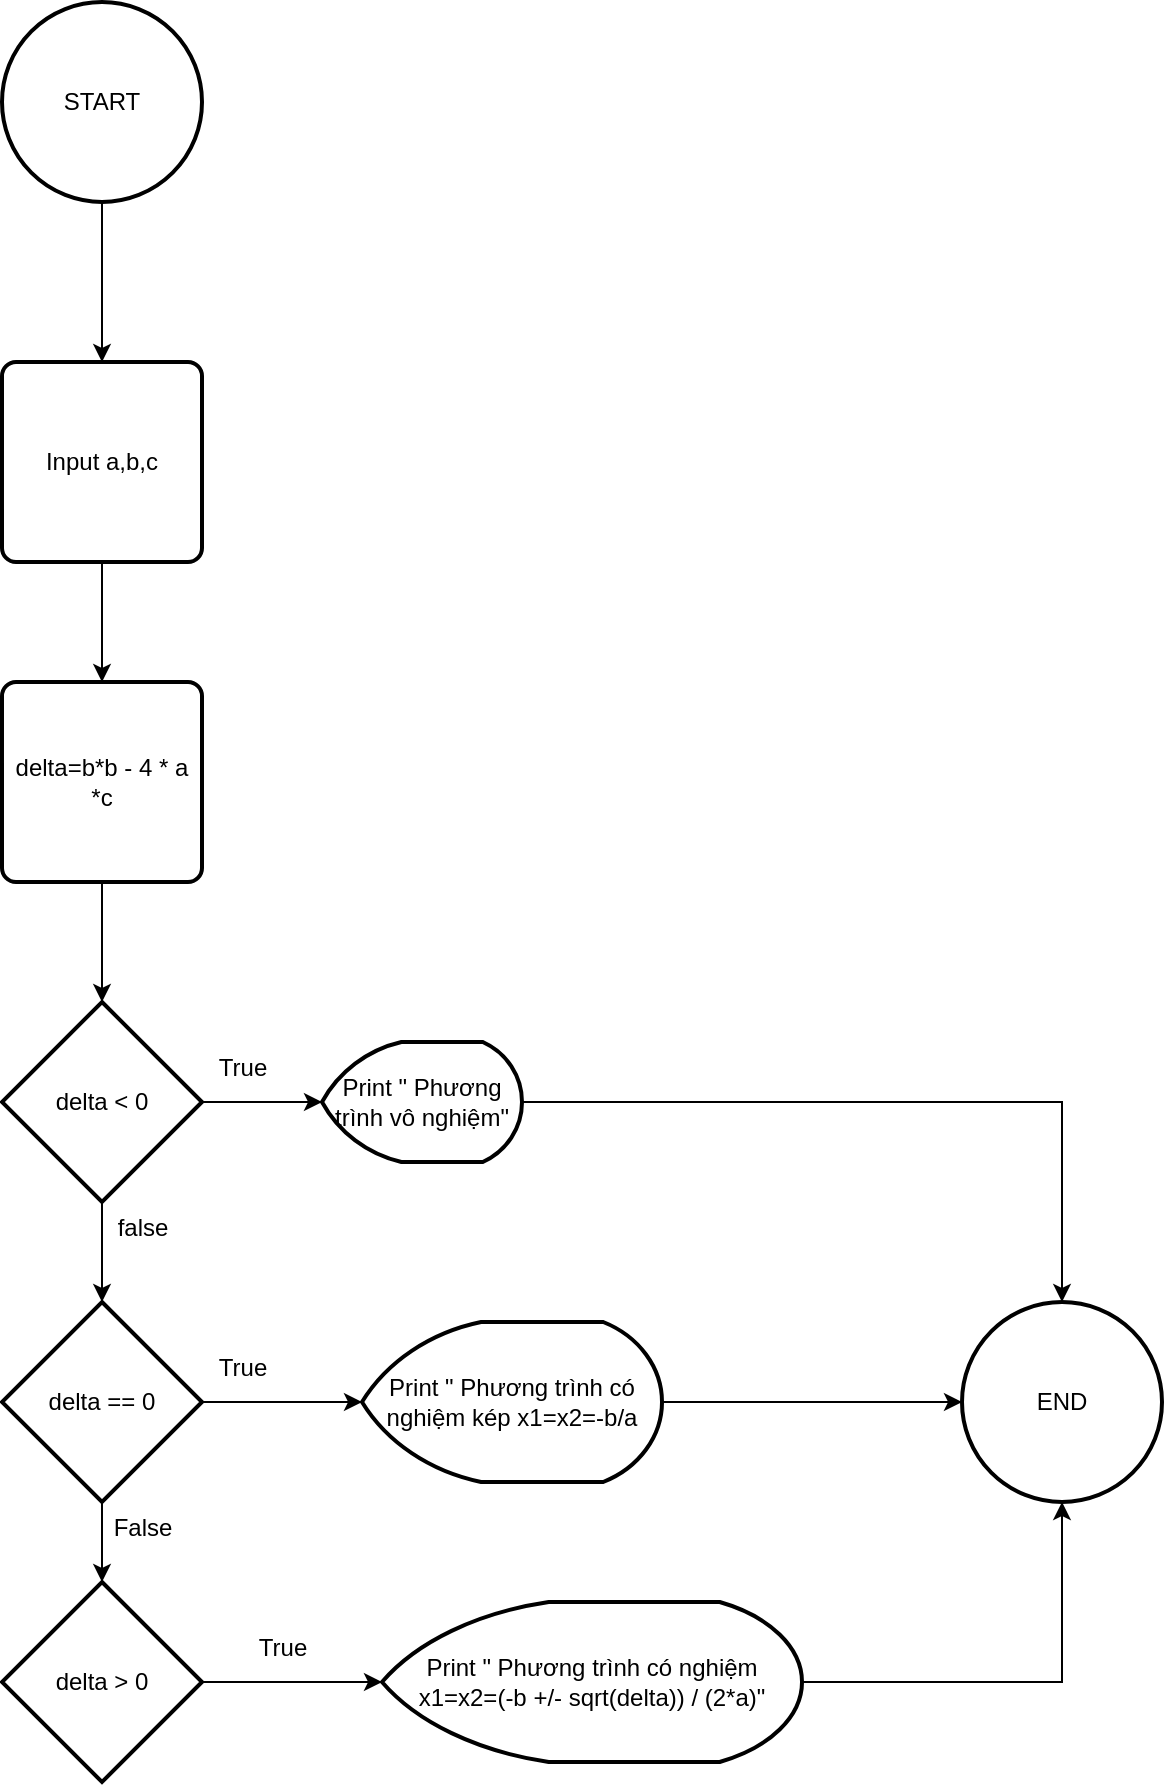 <mxfile version="25.0.3">
  <diagram id="C5RBs43oDa-KdzZeNtuy" name="Page-1">
    <mxGraphModel dx="837" dy="487" grid="1" gridSize="10" guides="1" tooltips="1" connect="1" arrows="1" fold="1" page="1" pageScale="1" pageWidth="827" pageHeight="1169" math="0" shadow="0">
      <root>
        <mxCell id="WIyWlLk6GJQsqaUBKTNV-0" />
        <mxCell id="WIyWlLk6GJQsqaUBKTNV-1" parent="WIyWlLk6GJQsqaUBKTNV-0" />
        <mxCell id="ICIlq7ei2oUqExQS0pTp-1" style="edgeStyle=orthogonalEdgeStyle;rounded=0;orthogonalLoop=1;jettySize=auto;html=1;" edge="1" parent="WIyWlLk6GJQsqaUBKTNV-1" source="ICIlq7ei2oUqExQS0pTp-0" target="ICIlq7ei2oUqExQS0pTp-2">
          <mxGeometry relative="1" as="geometry">
            <mxPoint x="140" y="200" as="targetPoint" />
          </mxGeometry>
        </mxCell>
        <mxCell id="ICIlq7ei2oUqExQS0pTp-0" value="START" style="strokeWidth=2;html=1;shape=mxgraph.flowchart.start_2;whiteSpace=wrap;" vertex="1" parent="WIyWlLk6GJQsqaUBKTNV-1">
          <mxGeometry x="90" y="20" width="100" height="100" as="geometry" />
        </mxCell>
        <mxCell id="ICIlq7ei2oUqExQS0pTp-3" style="edgeStyle=orthogonalEdgeStyle;rounded=0;orthogonalLoop=1;jettySize=auto;html=1;" edge="1" parent="WIyWlLk6GJQsqaUBKTNV-1" source="ICIlq7ei2oUqExQS0pTp-2" target="ICIlq7ei2oUqExQS0pTp-4">
          <mxGeometry relative="1" as="geometry">
            <mxPoint x="140" y="360" as="targetPoint" />
          </mxGeometry>
        </mxCell>
        <mxCell id="ICIlq7ei2oUqExQS0pTp-2" value="Input a,b,c" style="rounded=1;whiteSpace=wrap;html=1;absoluteArcSize=1;arcSize=14;strokeWidth=2;" vertex="1" parent="WIyWlLk6GJQsqaUBKTNV-1">
          <mxGeometry x="90" y="200" width="100" height="100" as="geometry" />
        </mxCell>
        <mxCell id="ICIlq7ei2oUqExQS0pTp-5" style="edgeStyle=orthogonalEdgeStyle;rounded=0;orthogonalLoop=1;jettySize=auto;html=1;" edge="1" parent="WIyWlLk6GJQsqaUBKTNV-1" source="ICIlq7ei2oUqExQS0pTp-4" target="ICIlq7ei2oUqExQS0pTp-6">
          <mxGeometry relative="1" as="geometry">
            <mxPoint x="140" y="520" as="targetPoint" />
          </mxGeometry>
        </mxCell>
        <mxCell id="ICIlq7ei2oUqExQS0pTp-4" value="delta=b*b - 4 * a *c" style="rounded=1;whiteSpace=wrap;html=1;absoluteArcSize=1;arcSize=14;strokeWidth=2;" vertex="1" parent="WIyWlLk6GJQsqaUBKTNV-1">
          <mxGeometry x="90" y="360" width="100" height="100" as="geometry" />
        </mxCell>
        <mxCell id="ICIlq7ei2oUqExQS0pTp-7" style="edgeStyle=orthogonalEdgeStyle;rounded=0;orthogonalLoop=1;jettySize=auto;html=1;" edge="1" parent="WIyWlLk6GJQsqaUBKTNV-1" source="ICIlq7ei2oUqExQS0pTp-6" target="ICIlq7ei2oUqExQS0pTp-8">
          <mxGeometry relative="1" as="geometry">
            <mxPoint x="280" y="570" as="targetPoint" />
          </mxGeometry>
        </mxCell>
        <mxCell id="ICIlq7ei2oUqExQS0pTp-10" style="edgeStyle=orthogonalEdgeStyle;rounded=0;orthogonalLoop=1;jettySize=auto;html=1;" edge="1" parent="WIyWlLk6GJQsqaUBKTNV-1" source="ICIlq7ei2oUqExQS0pTp-6" target="ICIlq7ei2oUqExQS0pTp-11">
          <mxGeometry relative="1" as="geometry">
            <mxPoint x="140" y="680" as="targetPoint" />
          </mxGeometry>
        </mxCell>
        <mxCell id="ICIlq7ei2oUqExQS0pTp-6" value="delta &amp;lt; 0" style="strokeWidth=2;html=1;shape=mxgraph.flowchart.decision;whiteSpace=wrap;" vertex="1" parent="WIyWlLk6GJQsqaUBKTNV-1">
          <mxGeometry x="90" y="520" width="100" height="100" as="geometry" />
        </mxCell>
        <mxCell id="ICIlq7ei2oUqExQS0pTp-22" style="edgeStyle=orthogonalEdgeStyle;rounded=0;orthogonalLoop=1;jettySize=auto;html=1;" edge="1" parent="WIyWlLk6GJQsqaUBKTNV-1" source="ICIlq7ei2oUqExQS0pTp-8" target="ICIlq7ei2oUqExQS0pTp-23">
          <mxGeometry relative="1" as="geometry">
            <mxPoint x="620" y="680" as="targetPoint" />
          </mxGeometry>
        </mxCell>
        <mxCell id="ICIlq7ei2oUqExQS0pTp-8" value="Print &quot; Phương trình vô nghiệm&quot;" style="strokeWidth=2;html=1;shape=mxgraph.flowchart.display;whiteSpace=wrap;" vertex="1" parent="WIyWlLk6GJQsqaUBKTNV-1">
          <mxGeometry x="250" y="540" width="100" height="60" as="geometry" />
        </mxCell>
        <mxCell id="ICIlq7ei2oUqExQS0pTp-9" value="True" style="text;html=1;align=center;verticalAlign=middle;resizable=0;points=[];autosize=1;strokeColor=none;fillColor=none;" vertex="1" parent="WIyWlLk6GJQsqaUBKTNV-1">
          <mxGeometry x="185" y="538" width="50" height="30" as="geometry" />
        </mxCell>
        <mxCell id="ICIlq7ei2oUqExQS0pTp-13" style="edgeStyle=orthogonalEdgeStyle;rounded=0;orthogonalLoop=1;jettySize=auto;html=1;" edge="1" parent="WIyWlLk6GJQsqaUBKTNV-1" source="ICIlq7ei2oUqExQS0pTp-11" target="ICIlq7ei2oUqExQS0pTp-14">
          <mxGeometry relative="1" as="geometry">
            <mxPoint x="240" y="720" as="targetPoint" />
          </mxGeometry>
        </mxCell>
        <mxCell id="ICIlq7ei2oUqExQS0pTp-16" style="edgeStyle=orthogonalEdgeStyle;rounded=0;orthogonalLoop=1;jettySize=auto;html=1;" edge="1" parent="WIyWlLk6GJQsqaUBKTNV-1" source="ICIlq7ei2oUqExQS0pTp-11" target="ICIlq7ei2oUqExQS0pTp-17">
          <mxGeometry relative="1" as="geometry">
            <mxPoint x="140" y="840" as="targetPoint" />
          </mxGeometry>
        </mxCell>
        <mxCell id="ICIlq7ei2oUqExQS0pTp-11" value="delta == 0" style="strokeWidth=2;html=1;shape=mxgraph.flowchart.decision;whiteSpace=wrap;" vertex="1" parent="WIyWlLk6GJQsqaUBKTNV-1">
          <mxGeometry x="90" y="670" width="100" height="100" as="geometry" />
        </mxCell>
        <mxCell id="ICIlq7ei2oUqExQS0pTp-12" value="false" style="text;html=1;align=center;verticalAlign=middle;resizable=0;points=[];autosize=1;strokeColor=none;fillColor=none;" vertex="1" parent="WIyWlLk6GJQsqaUBKTNV-1">
          <mxGeometry x="135" y="618" width="50" height="30" as="geometry" />
        </mxCell>
        <mxCell id="ICIlq7ei2oUqExQS0pTp-14" value="Print &quot; Phương trình có nghiệm kép x1=x2=-b/a" style="strokeWidth=2;html=1;shape=mxgraph.flowchart.display;whiteSpace=wrap;" vertex="1" parent="WIyWlLk6GJQsqaUBKTNV-1">
          <mxGeometry x="270" y="680" width="150" height="80" as="geometry" />
        </mxCell>
        <mxCell id="ICIlq7ei2oUqExQS0pTp-15" value="True" style="text;html=1;align=center;verticalAlign=middle;resizable=0;points=[];autosize=1;strokeColor=none;fillColor=none;" vertex="1" parent="WIyWlLk6GJQsqaUBKTNV-1">
          <mxGeometry x="185" y="688" width="50" height="30" as="geometry" />
        </mxCell>
        <mxCell id="ICIlq7ei2oUqExQS0pTp-18" style="edgeStyle=orthogonalEdgeStyle;rounded=0;orthogonalLoop=1;jettySize=auto;html=1;" edge="1" parent="WIyWlLk6GJQsqaUBKTNV-1" source="ICIlq7ei2oUqExQS0pTp-17" target="ICIlq7ei2oUqExQS0pTp-19">
          <mxGeometry relative="1" as="geometry">
            <mxPoint x="270" y="860" as="targetPoint" />
          </mxGeometry>
        </mxCell>
        <mxCell id="ICIlq7ei2oUqExQS0pTp-17" value="delta &amp;gt; 0" style="strokeWidth=2;html=1;shape=mxgraph.flowchart.decision;whiteSpace=wrap;" vertex="1" parent="WIyWlLk6GJQsqaUBKTNV-1">
          <mxGeometry x="90" y="810" width="100" height="100" as="geometry" />
        </mxCell>
        <mxCell id="ICIlq7ei2oUqExQS0pTp-19" value="Print &quot; Phương trình có nghiệm x1=x2=(-b +/- sqrt(delta)) / (2*a)&quot;" style="strokeWidth=2;html=1;shape=mxgraph.flowchart.display;whiteSpace=wrap;" vertex="1" parent="WIyWlLk6GJQsqaUBKTNV-1">
          <mxGeometry x="280" y="820" width="210" height="80" as="geometry" />
        </mxCell>
        <mxCell id="ICIlq7ei2oUqExQS0pTp-20" value="True" style="text;html=1;align=center;verticalAlign=middle;resizable=0;points=[];autosize=1;strokeColor=none;fillColor=none;" vertex="1" parent="WIyWlLk6GJQsqaUBKTNV-1">
          <mxGeometry x="205" y="828" width="50" height="30" as="geometry" />
        </mxCell>
        <mxCell id="ICIlq7ei2oUqExQS0pTp-21" value="False" style="text;html=1;align=center;verticalAlign=middle;resizable=0;points=[];autosize=1;strokeColor=none;fillColor=none;" vertex="1" parent="WIyWlLk6GJQsqaUBKTNV-1">
          <mxGeometry x="135" y="768" width="50" height="30" as="geometry" />
        </mxCell>
        <mxCell id="ICIlq7ei2oUqExQS0pTp-23" value="END" style="strokeWidth=2;html=1;shape=mxgraph.flowchart.start_2;whiteSpace=wrap;" vertex="1" parent="WIyWlLk6GJQsqaUBKTNV-1">
          <mxGeometry x="570" y="670" width="100" height="100" as="geometry" />
        </mxCell>
        <mxCell id="ICIlq7ei2oUqExQS0pTp-24" style="edgeStyle=orthogonalEdgeStyle;rounded=0;orthogonalLoop=1;jettySize=auto;html=1;entryX=0;entryY=0.5;entryDx=0;entryDy=0;entryPerimeter=0;" edge="1" parent="WIyWlLk6GJQsqaUBKTNV-1" source="ICIlq7ei2oUqExQS0pTp-14" target="ICIlq7ei2oUqExQS0pTp-23">
          <mxGeometry relative="1" as="geometry" />
        </mxCell>
        <mxCell id="ICIlq7ei2oUqExQS0pTp-25" style="edgeStyle=orthogonalEdgeStyle;rounded=0;orthogonalLoop=1;jettySize=auto;html=1;entryX=0.5;entryY=1;entryDx=0;entryDy=0;entryPerimeter=0;" edge="1" parent="WIyWlLk6GJQsqaUBKTNV-1" source="ICIlq7ei2oUqExQS0pTp-19" target="ICIlq7ei2oUqExQS0pTp-23">
          <mxGeometry relative="1" as="geometry" />
        </mxCell>
      </root>
    </mxGraphModel>
  </diagram>
</mxfile>
